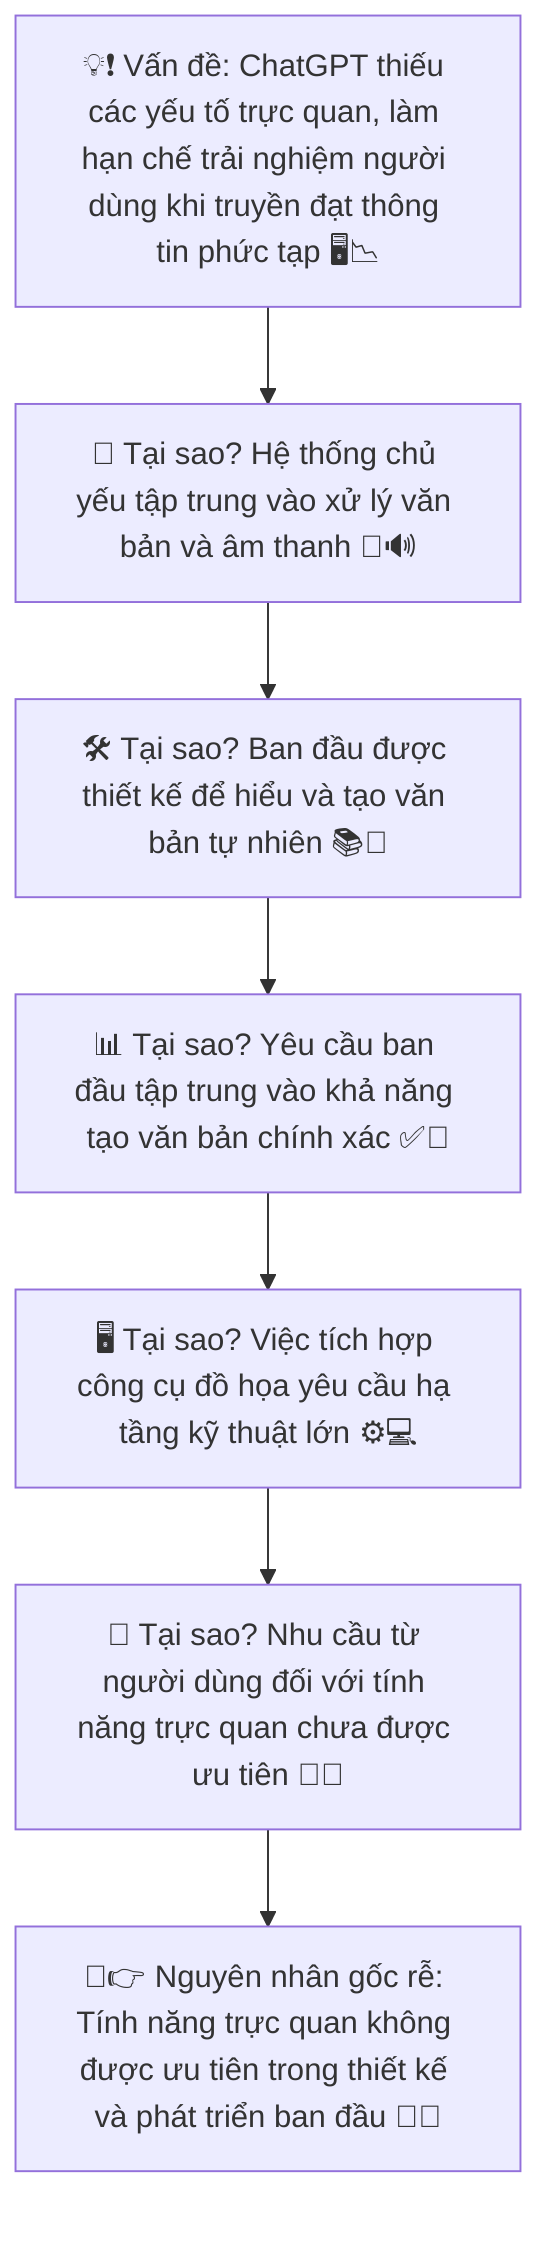 graph TD
    A["💡❗️ Vấn đề: ChatGPT thiếu các yếu tố trực quan, làm hạn chế trải nghiệm người dùng khi truyền đạt thông tin phức tạp 🖥️📉"]
    --> B["🤔 Tại sao? Hệ thống chủ yếu tập trung vào xử lý văn bản và âm thanh 📝🔊"]
    B --> C["🛠️ Tại sao? Ban đầu được thiết kế để hiểu và tạo văn bản tự nhiên 📚💬"]
    C --> D["📊 Tại sao? Yêu cầu ban đầu tập trung vào khả năng tạo văn bản chính xác ✅🎯"]
    D --> E["🖥️ Tại sao? Việc tích hợp công cụ đồ họa yêu cầu hạ tầng kỹ thuật lớn ⚙️💻"]
    E --> F["🧐 Tại sao? Nhu cầu từ người dùng đối với tính năng trực quan chưa được ưu tiên 👥❌"]
    F --> G["🎯👉 Nguyên nhân gốc rễ: Tính năng trực quan không được ưu tiên trong thiết kế và phát triển ban đầu 🛑🚧"]